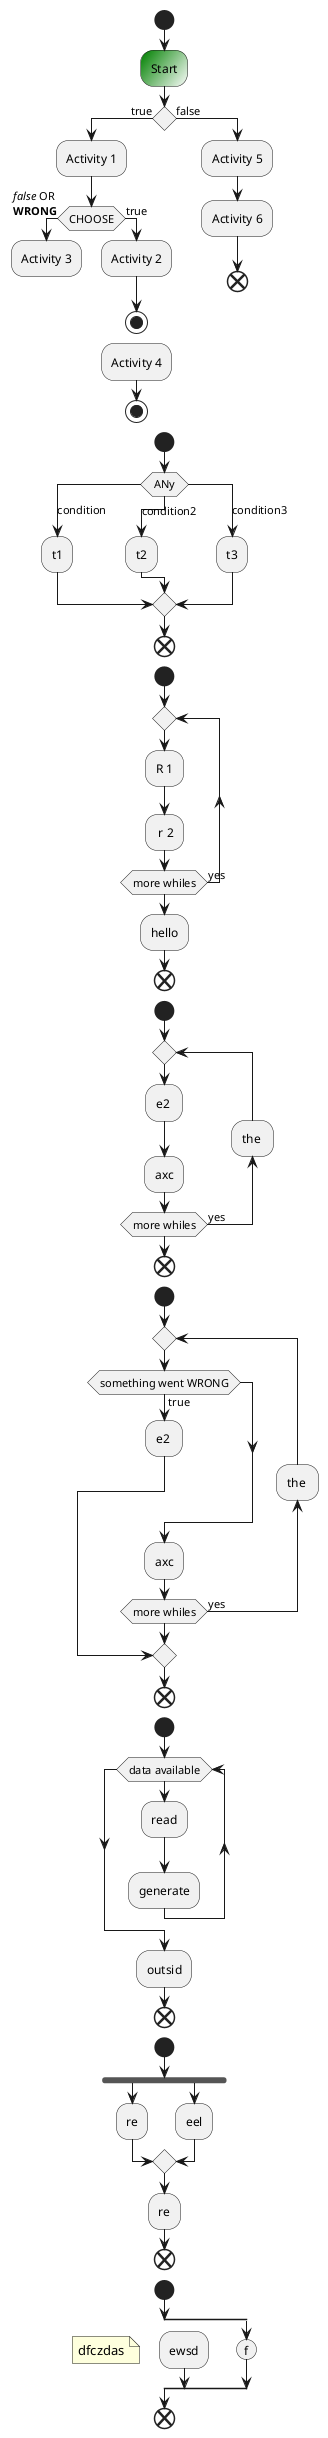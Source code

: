 @startuml
start
#Green/white:Start;
if()then(true)
    :Activity 1;
    if(CHOOSE) then (//false// OR \n**WRONG**)
        :Activity 3;
        kill
    else (true)
        :Activity 2;
        stop
    :Activity 4;
    stop
    end if
else (false)
    :Activity 5;
    :Activity 6;
    end
end if

start
switch(ANy)
    case (condition)
        :t1;
    case (condition2)
        :t2;
    case (condition3)
        :t3;
endswitch
end


' Repeat
start
    repeat
        :R 1;
        : r 2;
    repeat while(more whiles) is (yes)
    :hello;
    end

start
    repeat
        :e2 ;
        :axc;
        backward:the ;
    repeat while(more whiles) is (yes)
    end

start
    repeat
        if(something went WRONG) then(true)
            :e2 ;
            break
        endif
            :axc;
        backward:the ;
    repeat while(more whiles) is (yes)
    end

start
    while (data available)
        :read;
        :generate;
    endwhile
    :outsid;
end

start
    fork
        :re;
    fork again
        :eel;
    end merge
    :re;
end

start
    split
        -[hidden]->
        :ewsd;
        floating note left:dfczdas
    split again
        (f);
    end split
end 
@enduml